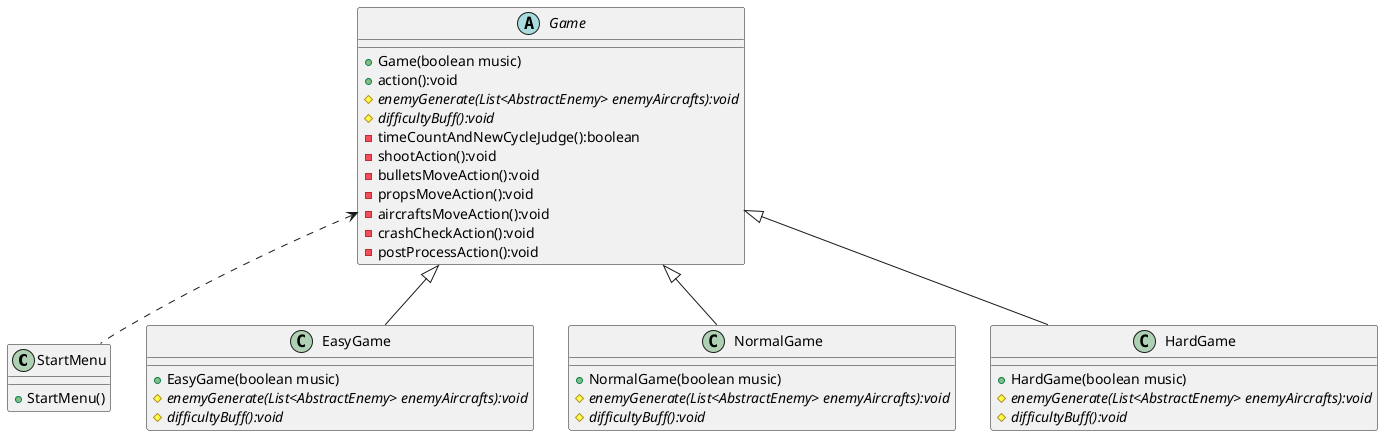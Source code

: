 @startuml
'https://plantuml.com/class-diagram
class StartMenu
{
    +StartMenu()
}
Game<..StartMenu
abstract class Game
{
    +Game(boolean music)
    +action():void
    #{abstract}enemyGenerate(List<AbstractEnemy> enemyAircrafts):void
    #{abstract}difficultyBuff():void
    -timeCountAndNewCycleJudge():boolean
    -shootAction():void
    -bulletsMoveAction():void
    -propsMoveAction():void
    -aircraftsMoveAction():void
    -crashCheckAction():void
    -postProcessAction():void
}
class EasyGame
{
    +EasyGame(boolean music)
    #{abstract}enemyGenerate(List<AbstractEnemy> enemyAircrafts):void
    #{abstract}difficultyBuff():void
}
class NormalGame
{
    +NormalGame(boolean music)
    #{abstract}enemyGenerate(List<AbstractEnemy> enemyAircrafts):void
    #{abstract}difficultyBuff():void
}
class HardGame
{
    +HardGame(boolean music)
    #{abstract}enemyGenerate(List<AbstractEnemy> enemyAircrafts):void
    #{abstract}difficultyBuff():void
}
Game<|--EasyGame
Game<|--NormalGame
Game<|--HardGame
@enduml